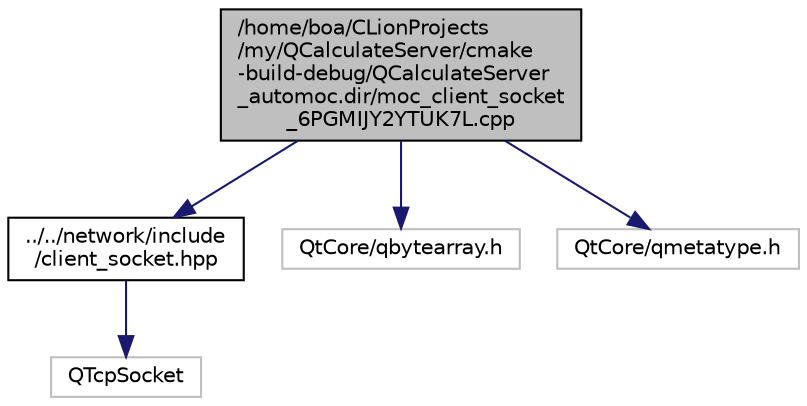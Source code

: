 digraph "/home/boa/CLionProjects/my/QCalculateServer/cmake-build-debug/QCalculateServer_automoc.dir/moc_client_socket_6PGMIJY2YTUK7L.cpp"
{
 // INTERACTIVE_SVG=YES
  bgcolor="transparent";
  edge [fontname="Helvetica",fontsize="10",labelfontname="Helvetica",labelfontsize="10"];
  node [fontname="Helvetica",fontsize="10",shape=record];
  Node1 [label="/home/boa/CLionProjects\l/my/QCalculateServer/cmake\l-build-debug/QCalculateServer\l_automoc.dir/moc_client_socket\l_6PGMIJY2YTUK7L.cpp",height=0.2,width=0.4,color="black", fillcolor="grey75", style="filled", fontcolor="black"];
  Node1 -> Node2 [color="midnightblue",fontsize="10",style="solid",fontname="Helvetica"];
  Node2 [label="../../network/include\l/client_socket.hpp",height=0.2,width=0.4,color="black",URL="$client__socket_8hpp.html"];
  Node2 -> Node3 [color="midnightblue",fontsize="10",style="solid",fontname="Helvetica"];
  Node3 [label="QTcpSocket",height=0.2,width=0.4,color="grey75"];
  Node1 -> Node4 [color="midnightblue",fontsize="10",style="solid",fontname="Helvetica"];
  Node4 [label="QtCore/qbytearray.h",height=0.2,width=0.4,color="grey75"];
  Node1 -> Node5 [color="midnightblue",fontsize="10",style="solid",fontname="Helvetica"];
  Node5 [label="QtCore/qmetatype.h",height=0.2,width=0.4,color="grey75"];
}
